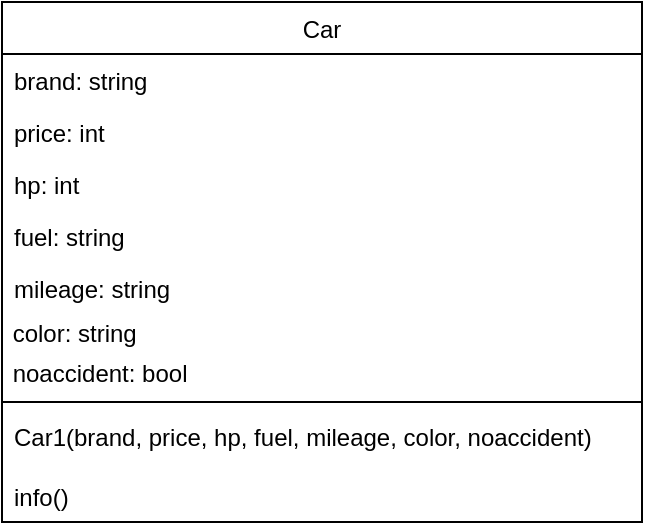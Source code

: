 <mxfile version="14.6.13" type="device"><diagram id="C5RBs43oDa-KdzZeNtuy" name="Page-1"><mxGraphModel dx="1086" dy="798" grid="1" gridSize="10" guides="1" tooltips="1" connect="1" arrows="1" fold="1" page="1" pageScale="1" pageWidth="827" pageHeight="1169" math="0" shadow="0"><root><mxCell id="WIyWlLk6GJQsqaUBKTNV-0"/><mxCell id="WIyWlLk6GJQsqaUBKTNV-1" parent="WIyWlLk6GJQsqaUBKTNV-0"/><mxCell id="zkfFHV4jXpPFQw0GAbJ--17" value="Car" style="swimlane;fontStyle=0;align=center;verticalAlign=top;childLayout=stackLayout;horizontal=1;startSize=26;horizontalStack=0;resizeParent=1;resizeLast=0;collapsible=1;marginBottom=0;rounded=0;shadow=0;strokeWidth=1;" parent="WIyWlLk6GJQsqaUBKTNV-1" vertex="1"><mxGeometry x="240" y="120" width="320" height="260" as="geometry"><mxRectangle x="550" y="140" width="160" height="26" as="alternateBounds"/></mxGeometry></mxCell><mxCell id="zkfFHV4jXpPFQw0GAbJ--18" value="brand: string" style="text;align=left;verticalAlign=top;spacingLeft=4;spacingRight=4;overflow=hidden;rotatable=0;points=[[0,0.5],[1,0.5]];portConstraint=eastwest;" parent="zkfFHV4jXpPFQw0GAbJ--17" vertex="1"><mxGeometry y="26" width="320" height="26" as="geometry"/></mxCell><mxCell id="zkfFHV4jXpPFQw0GAbJ--19" value="price: int" style="text;align=left;verticalAlign=top;spacingLeft=4;spacingRight=4;overflow=hidden;rotatable=0;points=[[0,0.5],[1,0.5]];portConstraint=eastwest;rounded=0;shadow=0;html=0;" parent="zkfFHV4jXpPFQw0GAbJ--17" vertex="1"><mxGeometry y="52" width="320" height="26" as="geometry"/></mxCell><mxCell id="zkfFHV4jXpPFQw0GAbJ--20" value="hp: int" style="text;align=left;verticalAlign=top;spacingLeft=4;spacingRight=4;overflow=hidden;rotatable=0;points=[[0,0.5],[1,0.5]];portConstraint=eastwest;rounded=0;shadow=0;html=0;" parent="zkfFHV4jXpPFQw0GAbJ--17" vertex="1"><mxGeometry y="78" width="320" height="26" as="geometry"/></mxCell><mxCell id="zkfFHV4jXpPFQw0GAbJ--21" value="fuel: string" style="text;align=left;verticalAlign=top;spacingLeft=4;spacingRight=4;overflow=hidden;rotatable=0;points=[[0,0.5],[1,0.5]];portConstraint=eastwest;rounded=0;shadow=0;html=0;" parent="zkfFHV4jXpPFQw0GAbJ--17" vertex="1"><mxGeometry y="104" width="320" height="26" as="geometry"/></mxCell><mxCell id="zkfFHV4jXpPFQw0GAbJ--22" value="mileage: string" style="text;align=left;verticalAlign=top;spacingLeft=4;spacingRight=4;overflow=hidden;rotatable=0;points=[[0,0.5],[1,0.5]];portConstraint=eastwest;rounded=0;shadow=0;html=0;" parent="zkfFHV4jXpPFQw0GAbJ--17" vertex="1"><mxGeometry y="130" width="320" height="26" as="geometry"/></mxCell><mxCell id="QlaTSeg1WhvSPJ2FiUon-0" value="&amp;nbsp;color: string" style="text;html=1;align=left;verticalAlign=middle;resizable=0;points=[];autosize=1;strokeColor=none;" vertex="1" parent="zkfFHV4jXpPFQw0GAbJ--17"><mxGeometry y="156" width="320" height="20" as="geometry"/></mxCell><mxCell id="QlaTSeg1WhvSPJ2FiUon-1" value="&amp;nbsp;noaccident: bool" style="text;html=1;align=left;verticalAlign=middle;resizable=0;points=[];autosize=1;strokeColor=none;" vertex="1" parent="zkfFHV4jXpPFQw0GAbJ--17"><mxGeometry y="176" width="320" height="20" as="geometry"/></mxCell><mxCell id="zkfFHV4jXpPFQw0GAbJ--23" value="" style="line;html=1;strokeWidth=1;align=left;verticalAlign=middle;spacingTop=-1;spacingLeft=3;spacingRight=3;rotatable=0;labelPosition=right;points=[];portConstraint=eastwest;" parent="zkfFHV4jXpPFQw0GAbJ--17" vertex="1"><mxGeometry y="196" width="320" height="8" as="geometry"/></mxCell><mxCell id="zkfFHV4jXpPFQw0GAbJ--24" value="Car1(brand, price, hp, fuel, mileage, color, noaccident)" style="text;align=left;verticalAlign=top;spacingLeft=4;spacingRight=4;overflow=hidden;rotatable=0;points=[[0,0.5],[1,0.5]];portConstraint=eastwest;" parent="zkfFHV4jXpPFQw0GAbJ--17" vertex="1"><mxGeometry y="204" width="320" height="30" as="geometry"/></mxCell><mxCell id="zkfFHV4jXpPFQw0GAbJ--25" value="info()" style="text;align=left;verticalAlign=top;spacingLeft=4;spacingRight=4;overflow=hidden;rotatable=0;points=[[0,0.5],[1,0.5]];portConstraint=eastwest;" parent="zkfFHV4jXpPFQw0GAbJ--17" vertex="1"><mxGeometry y="234" width="320" height="26" as="geometry"/></mxCell></root></mxGraphModel></diagram></mxfile>